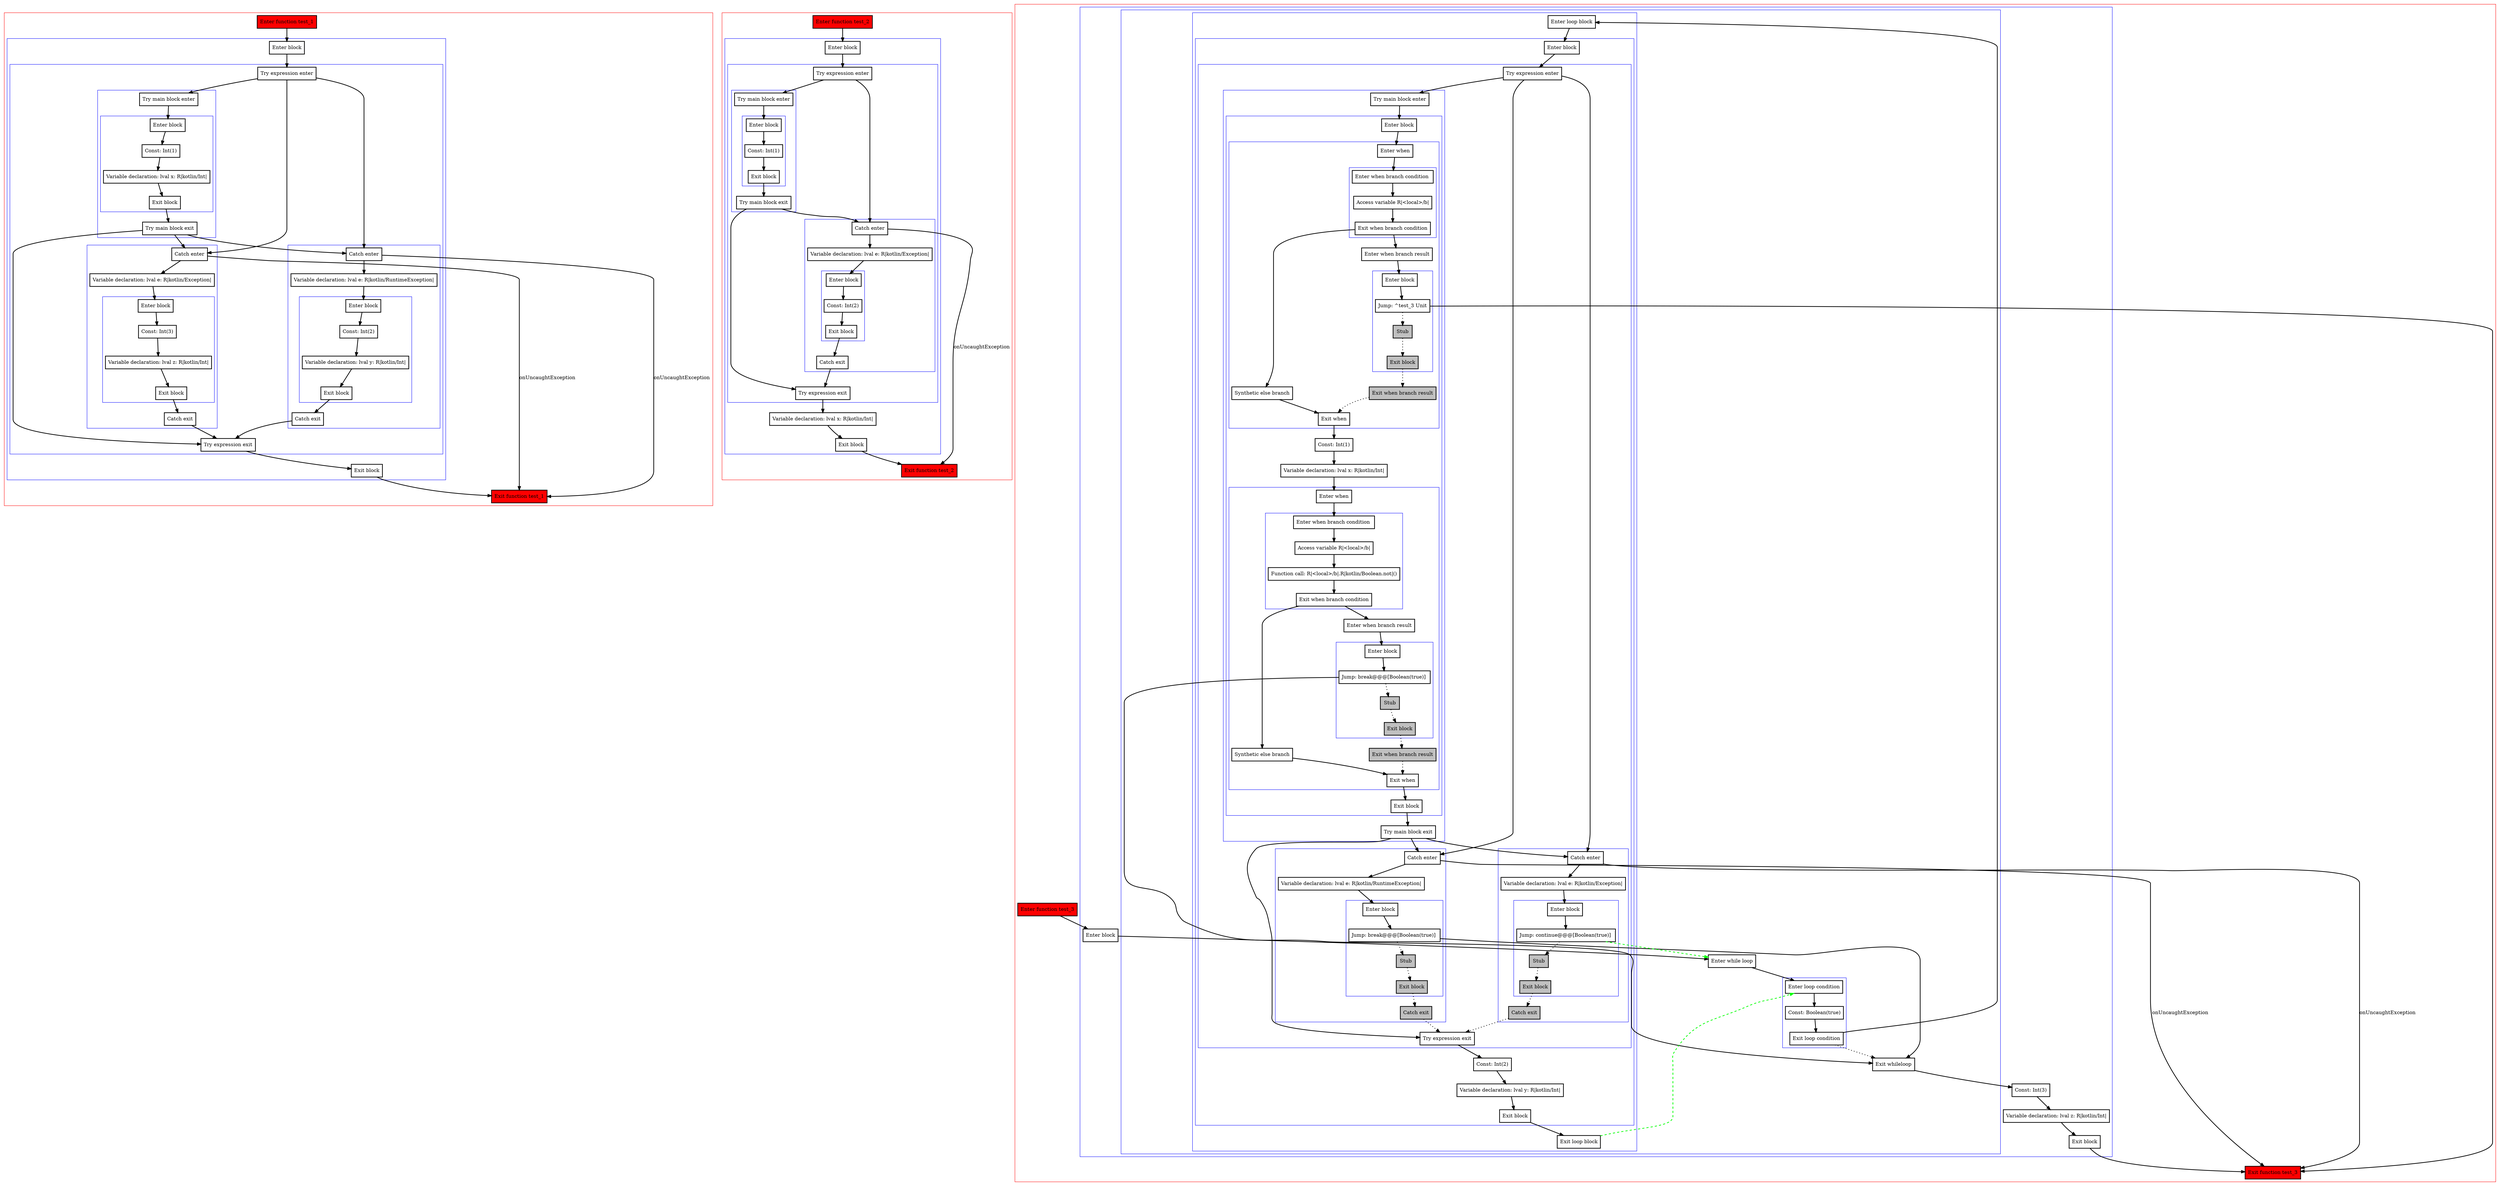 digraph tryCatch_kt {
    graph [nodesep=3]
    node [shape=box penwidth=2]
    edge [penwidth=2]

    subgraph cluster_0 {
        color=red
        0 [label="Enter function test_1" style="filled" fillcolor=red];
        subgraph cluster_1 {
            color=blue
            1 [label="Enter block"];
            subgraph cluster_2 {
                color=blue
                2 [label="Try expression enter"];
                subgraph cluster_3 {
                    color=blue
                    3 [label="Try main block enter"];
                    subgraph cluster_4 {
                        color=blue
                        4 [label="Enter block"];
                        5 [label="Const: Int(1)"];
                        6 [label="Variable declaration: lval x: R|kotlin/Int|"];
                        7 [label="Exit block"];
                    }
                    8 [label="Try main block exit"];
                }
                subgraph cluster_5 {
                    color=blue
                    9 [label="Catch enter"];
                    10 [label="Variable declaration: lval e: R|kotlin/Exception|"];
                    subgraph cluster_6 {
                        color=blue
                        11 [label="Enter block"];
                        12 [label="Const: Int(3)"];
                        13 [label="Variable declaration: lval z: R|kotlin/Int|"];
                        14 [label="Exit block"];
                    }
                    15 [label="Catch exit"];
                }
                subgraph cluster_7 {
                    color=blue
                    16 [label="Catch enter"];
                    17 [label="Variable declaration: lval e: R|kotlin/RuntimeException|"];
                    subgraph cluster_8 {
                        color=blue
                        18 [label="Enter block"];
                        19 [label="Const: Int(2)"];
                        20 [label="Variable declaration: lval y: R|kotlin/Int|"];
                        21 [label="Exit block"];
                    }
                    22 [label="Catch exit"];
                }
                23 [label="Try expression exit"];
            }
            24 [label="Exit block"];
        }
        25 [label="Exit function test_1" style="filled" fillcolor=red];
    }
    0 -> {1};
    1 -> {2};
    2 -> {3 16 9};
    3 -> {4};
    4 -> {5};
    5 -> {6};
    6 -> {7};
    7 -> {8};
    8 -> {23 16 9};
    9 -> {10};
    9 -> {25}    [label=onUncaughtException];
    10 -> {11};
    11 -> {12};
    12 -> {13};
    13 -> {14};
    14 -> {15};
    15 -> {23};
    16 -> {17};
    16 -> {25}    [label=onUncaughtException];
    17 -> {18};
    18 -> {19};
    19 -> {20};
    20 -> {21};
    21 -> {22};
    22 -> {23};
    23 -> {24};
    24 -> {25};

    subgraph cluster_9 {
        color=red
        26 [label="Enter function test_2" style="filled" fillcolor=red];
        subgraph cluster_10 {
            color=blue
            27 [label="Enter block"];
            subgraph cluster_11 {
                color=blue
                28 [label="Try expression enter"];
                subgraph cluster_12 {
                    color=blue
                    29 [label="Try main block enter"];
                    subgraph cluster_13 {
                        color=blue
                        30 [label="Enter block"];
                        31 [label="Const: Int(1)"];
                        32 [label="Exit block"];
                    }
                    33 [label="Try main block exit"];
                }
                subgraph cluster_14 {
                    color=blue
                    34 [label="Catch enter"];
                    35 [label="Variable declaration: lval e: R|kotlin/Exception|"];
                    subgraph cluster_15 {
                        color=blue
                        36 [label="Enter block"];
                        37 [label="Const: Int(2)"];
                        38 [label="Exit block"];
                    }
                    39 [label="Catch exit"];
                }
                40 [label="Try expression exit"];
            }
            41 [label="Variable declaration: lval x: R|kotlin/Int|"];
            42 [label="Exit block"];
        }
        43 [label="Exit function test_2" style="filled" fillcolor=red];
    }
    26 -> {27};
    27 -> {28};
    28 -> {29 34};
    29 -> {30};
    30 -> {31};
    31 -> {32};
    32 -> {33};
    33 -> {40 34};
    34 -> {35};
    34 -> {43}    [label=onUncaughtException];
    35 -> {36};
    36 -> {37};
    37 -> {38};
    38 -> {39};
    39 -> {40};
    40 -> {41};
    41 -> {42};
    42 -> {43};

    subgraph cluster_16 {
        color=red
        44 [label="Enter function test_3" style="filled" fillcolor=red];
        subgraph cluster_17 {
            color=blue
            45 [label="Enter block"];
            subgraph cluster_18 {
                color=blue
                46 [label="Enter while loop"];
                subgraph cluster_19 {
                    color=blue
                    47 [label="Enter loop condition"];
                    48 [label="Const: Boolean(true)"];
                    49 [label="Exit loop condition"];
                }
                subgraph cluster_20 {
                    color=blue
                    50 [label="Enter loop block"];
                    subgraph cluster_21 {
                        color=blue
                        51 [label="Enter block"];
                        subgraph cluster_22 {
                            color=blue
                            52 [label="Try expression enter"];
                            subgraph cluster_23 {
                                color=blue
                                53 [label="Try main block enter"];
                                subgraph cluster_24 {
                                    color=blue
                                    54 [label="Enter block"];
                                    subgraph cluster_25 {
                                        color=blue
                                        55 [label="Enter when"];
                                        subgraph cluster_26 {
                                            color=blue
                                            56 [label="Enter when branch condition "];
                                            57 [label="Access variable R|<local>/b|"];
                                            58 [label="Exit when branch condition"];
                                        }
                                        59 [label="Synthetic else branch"];
                                        60 [label="Enter when branch result"];
                                        subgraph cluster_27 {
                                            color=blue
                                            61 [label="Enter block"];
                                            62 [label="Jump: ^test_3 Unit"];
                                            63 [label="Stub" style="filled" fillcolor=gray];
                                            64 [label="Exit block" style="filled" fillcolor=gray];
                                        }
                                        65 [label="Exit when branch result" style="filled" fillcolor=gray];
                                        66 [label="Exit when"];
                                    }
                                    67 [label="Const: Int(1)"];
                                    68 [label="Variable declaration: lval x: R|kotlin/Int|"];
                                    subgraph cluster_28 {
                                        color=blue
                                        69 [label="Enter when"];
                                        subgraph cluster_29 {
                                            color=blue
                                            70 [label="Enter when branch condition "];
                                            71 [label="Access variable R|<local>/b|"];
                                            72 [label="Function call: R|<local>/b|.R|kotlin/Boolean.not|()"];
                                            73 [label="Exit when branch condition"];
                                        }
                                        74 [label="Synthetic else branch"];
                                        75 [label="Enter when branch result"];
                                        subgraph cluster_30 {
                                            color=blue
                                            76 [label="Enter block"];
                                            77 [label="Jump: break@@@[Boolean(true)] "];
                                            78 [label="Stub" style="filled" fillcolor=gray];
                                            79 [label="Exit block" style="filled" fillcolor=gray];
                                        }
                                        80 [label="Exit when branch result" style="filled" fillcolor=gray];
                                        81 [label="Exit when"];
                                    }
                                    82 [label="Exit block"];
                                }
                                83 [label="Try main block exit"];
                            }
                            subgraph cluster_31 {
                                color=blue
                                84 [label="Catch enter"];
                                85 [label="Variable declaration: lval e: R|kotlin/RuntimeException|"];
                                subgraph cluster_32 {
                                    color=blue
                                    86 [label="Enter block"];
                                    87 [label="Jump: break@@@[Boolean(true)] "];
                                    88 [label="Stub" style="filled" fillcolor=gray];
                                    89 [label="Exit block" style="filled" fillcolor=gray];
                                }
                                90 [label="Catch exit" style="filled" fillcolor=gray];
                            }
                            subgraph cluster_33 {
                                color=blue
                                95 [label="Catch enter"];
                                96 [label="Variable declaration: lval e: R|kotlin/Exception|"];
                                subgraph cluster_34 {
                                    color=blue
                                    97 [label="Enter block"];
                                    98 [label="Jump: continue@@@[Boolean(true)] "];
                                    99 [label="Stub" style="filled" fillcolor=gray];
                                    100 [label="Exit block" style="filled" fillcolor=gray];
                                }
                                101 [label="Catch exit" style="filled" fillcolor=gray];
                            }
                            102 [label="Try expression exit"];
                        }
                        103 [label="Const: Int(2)"];
                        104 [label="Variable declaration: lval y: R|kotlin/Int|"];
                        105 [label="Exit block"];
                    }
                    106 [label="Exit loop block"];
                }
                91 [label="Exit whileloop"];
            }
            92 [label="Const: Int(3)"];
            93 [label="Variable declaration: lval z: R|kotlin/Int|"];
            94 [label="Exit block"];
        }
        107 [label="Exit function test_3" style="filled" fillcolor=red];
    }
    44 -> {45};
    45 -> {46};
    46 -> {47};
    47 -> {48};
    48 -> {49};
    49 -> {50};
    49 -> {91} [style=dotted];
    50 -> {51};
    51 -> {52};
    52 -> {53 95 84};
    53 -> {54};
    54 -> {55};
    55 -> {56};
    56 -> {57};
    57 -> {58};
    58 -> {60 59};
    59 -> {66};
    60 -> {61};
    61 -> {62};
    62 -> {107};
    62 -> {63} [style=dotted];
    63 -> {64} [style=dotted];
    64 -> {65} [style=dotted];
    65 -> {66} [style=dotted];
    66 -> {67};
    67 -> {68};
    68 -> {69};
    69 -> {70};
    70 -> {71};
    71 -> {72};
    72 -> {73};
    73 -> {75 74};
    74 -> {81};
    75 -> {76};
    76 -> {77};
    77 -> {91};
    77 -> {78} [style=dotted];
    78 -> {79} [style=dotted];
    79 -> {80} [style=dotted];
    80 -> {81} [style=dotted];
    81 -> {82};
    82 -> {83};
    83 -> {102 95 84};
    84 -> {85};
    84 -> {107}    [label=onUncaughtException];
    85 -> {86};
    86 -> {87};
    87 -> {91};
    87 -> {88} [style=dotted];
    88 -> {89} [style=dotted];
    89 -> {90} [style=dotted];
    90 -> {102} [style=dotted];
    91 -> {92};
    92 -> {93};
    93 -> {94};
    94 -> {107};
    95 -> {96};
    95 -> {107}    [label=onUncaughtException];
    96 -> {97};
    97 -> {98};
    98 -> {99} [style=dotted];
    98 -> {46} [color=green style=dashed];
    99 -> {100} [style=dotted];
    100 -> {101} [style=dotted];
    101 -> {102} [style=dotted];
    102 -> {103};
    103 -> {104};
    104 -> {105};
    105 -> {106};
    106 -> {47} [color=green style=dashed];

}

